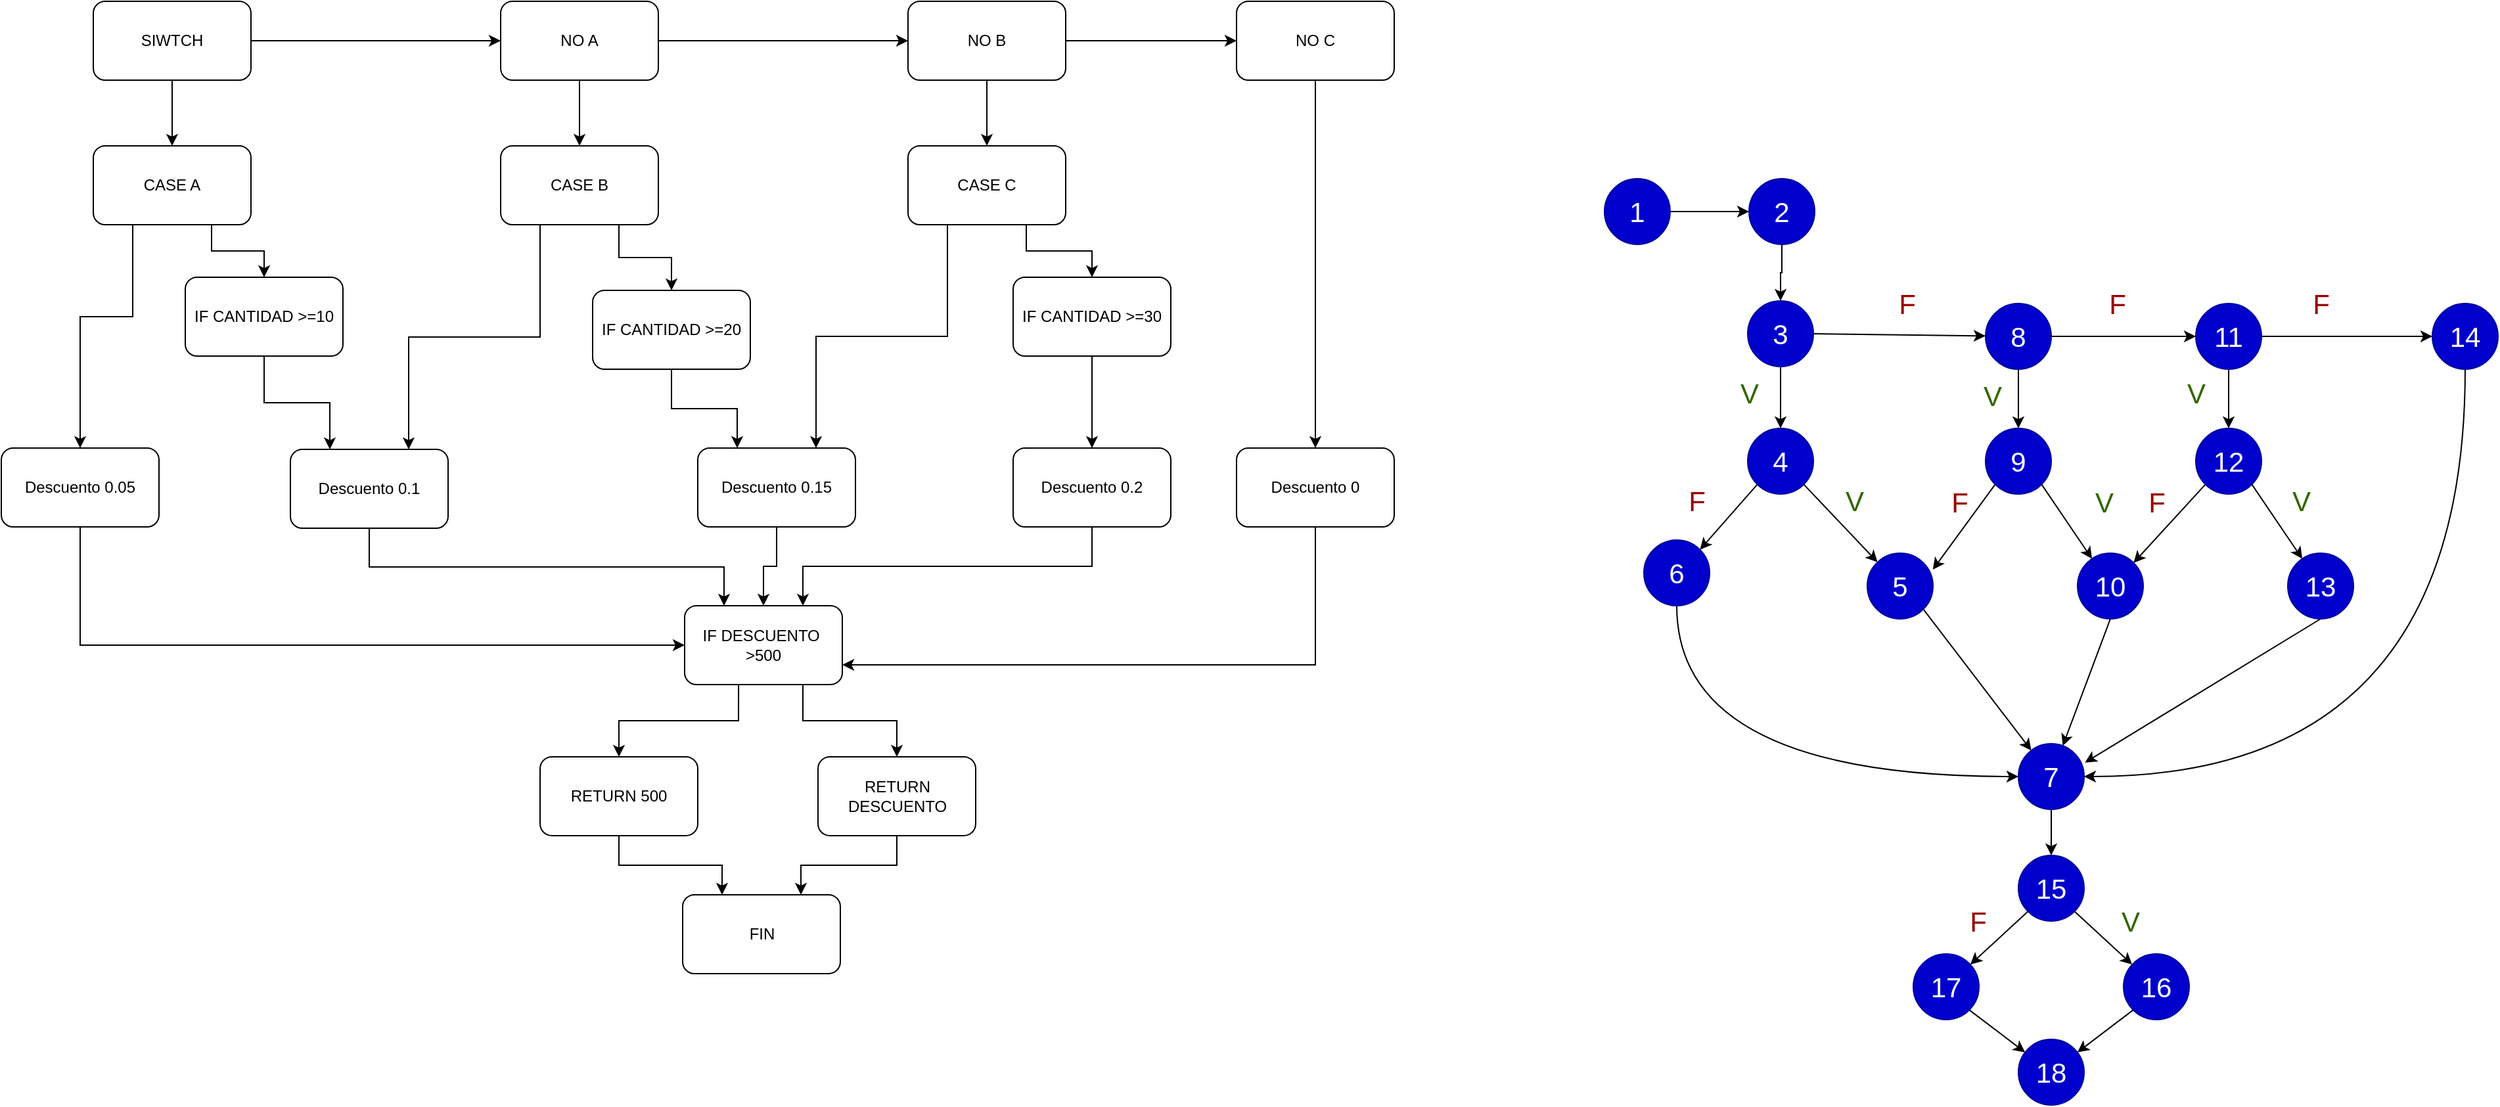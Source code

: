 <mxfile version="21.1.6" type="github">
  <diagram id="rw2Sq1U-5E8oASNh7x8d" name="Página-1">
    <mxGraphModel dx="1354" dy="740" grid="1" gridSize="10" guides="1" tooltips="1" connect="1" arrows="1" fold="1" page="1" pageScale="1" pageWidth="827" pageHeight="1169" math="0" shadow="0">
      <root>
        <mxCell id="0" />
        <mxCell id="1" parent="0" />
        <mxCell id="j6FeLxDgwrB_pysaz1K0-27" style="edgeStyle=orthogonalEdgeStyle;rounded=0;orthogonalLoop=1;jettySize=auto;html=1;exitX=0.75;exitY=1;exitDx=0;exitDy=0;entryX=0.5;entryY=0;entryDx=0;entryDy=0;" parent="1" source="j6FeLxDgwrB_pysaz1K0-2" target="j6FeLxDgwrB_pysaz1K0-3" edge="1">
          <mxGeometry relative="1" as="geometry" />
        </mxCell>
        <mxCell id="g2wx1lbz-RBGt1lOs8mh-1" style="edgeStyle=orthogonalEdgeStyle;rounded=0;orthogonalLoop=1;jettySize=auto;html=1;exitX=0.25;exitY=1;exitDx=0;exitDy=0;" parent="1" source="j6FeLxDgwrB_pysaz1K0-2" target="j6FeLxDgwrB_pysaz1K0-6" edge="1">
          <mxGeometry relative="1" as="geometry">
            <Array as="points">
              <mxPoint x="230" y="250" />
              <mxPoint x="190" y="250" />
            </Array>
          </mxGeometry>
        </mxCell>
        <mxCell id="j6FeLxDgwrB_pysaz1K0-2" value="CASE A" style="rounded=1;whiteSpace=wrap;html=1;" parent="1" vertex="1">
          <mxGeometry x="200" y="120" width="120" height="60" as="geometry" />
        </mxCell>
        <mxCell id="j6FeLxDgwrB_pysaz1K0-19" style="edgeStyle=orthogonalEdgeStyle;rounded=0;orthogonalLoop=1;jettySize=auto;html=1;exitX=0.5;exitY=1;exitDx=0;exitDy=0;entryX=0.25;entryY=0;entryDx=0;entryDy=0;" parent="1" source="j6FeLxDgwrB_pysaz1K0-3" target="j6FeLxDgwrB_pysaz1K0-4" edge="1">
          <mxGeometry relative="1" as="geometry" />
        </mxCell>
        <mxCell id="j6FeLxDgwrB_pysaz1K0-3" value="IF CANTIDAD &amp;gt;=10" style="rounded=1;whiteSpace=wrap;html=1;" parent="1" vertex="1">
          <mxGeometry x="270" y="220" width="120" height="60" as="geometry" />
        </mxCell>
        <mxCell id="j6FeLxDgwrB_pysaz1K0-49" style="edgeStyle=orthogonalEdgeStyle;rounded=0;orthogonalLoop=1;jettySize=auto;html=1;exitX=0.5;exitY=1;exitDx=0;exitDy=0;entryX=0.25;entryY=0;entryDx=0;entryDy=0;" parent="1" source="j6FeLxDgwrB_pysaz1K0-4" target="j6FeLxDgwrB_pysaz1K0-45" edge="1">
          <mxGeometry relative="1" as="geometry" />
        </mxCell>
        <mxCell id="j6FeLxDgwrB_pysaz1K0-4" value="Descuento 0.1" style="rounded=1;whiteSpace=wrap;html=1;" parent="1" vertex="1">
          <mxGeometry x="350" y="351" width="120" height="60" as="geometry" />
        </mxCell>
        <mxCell id="j6FeLxDgwrB_pysaz1K0-48" style="edgeStyle=orthogonalEdgeStyle;rounded=0;orthogonalLoop=1;jettySize=auto;html=1;exitX=0.5;exitY=1;exitDx=0;exitDy=0;entryX=0;entryY=0.5;entryDx=0;entryDy=0;" parent="1" source="j6FeLxDgwrB_pysaz1K0-6" target="j6FeLxDgwrB_pysaz1K0-45" edge="1">
          <mxGeometry relative="1" as="geometry" />
        </mxCell>
        <mxCell id="j6FeLxDgwrB_pysaz1K0-6" value="Descuento 0.05&lt;br&gt;" style="rounded=1;whiteSpace=wrap;html=1;" parent="1" vertex="1">
          <mxGeometry x="130" y="350" width="120" height="60" as="geometry" />
        </mxCell>
        <mxCell id="j6FeLxDgwrB_pysaz1K0-28" style="edgeStyle=orthogonalEdgeStyle;rounded=0;orthogonalLoop=1;jettySize=auto;html=1;exitX=0.25;exitY=1;exitDx=0;exitDy=0;entryX=0.75;entryY=0;entryDx=0;entryDy=0;" parent="1" source="j6FeLxDgwrB_pysaz1K0-7" target="j6FeLxDgwrB_pysaz1K0-4" edge="1">
          <mxGeometry relative="1" as="geometry">
            <mxPoint x="490" y="220" as="targetPoint" />
          </mxGeometry>
        </mxCell>
        <mxCell id="j6FeLxDgwrB_pysaz1K0-29" style="edgeStyle=orthogonalEdgeStyle;rounded=0;orthogonalLoop=1;jettySize=auto;html=1;exitX=0.75;exitY=1;exitDx=0;exitDy=0;" parent="1" source="j6FeLxDgwrB_pysaz1K0-7" target="j6FeLxDgwrB_pysaz1K0-8" edge="1">
          <mxGeometry relative="1" as="geometry" />
        </mxCell>
        <mxCell id="j6FeLxDgwrB_pysaz1K0-7" value="CASE B" style="rounded=1;whiteSpace=wrap;html=1;" parent="1" vertex="1">
          <mxGeometry x="510" y="120" width="120" height="60" as="geometry" />
        </mxCell>
        <mxCell id="j6FeLxDgwrB_pysaz1K0-25" style="edgeStyle=orthogonalEdgeStyle;rounded=0;orthogonalLoop=1;jettySize=auto;html=1;exitX=0.5;exitY=1;exitDx=0;exitDy=0;entryX=0.25;entryY=0;entryDx=0;entryDy=0;" parent="1" source="j6FeLxDgwrB_pysaz1K0-8" target="j6FeLxDgwrB_pysaz1K0-9" edge="1">
          <mxGeometry relative="1" as="geometry" />
        </mxCell>
        <mxCell id="j6FeLxDgwrB_pysaz1K0-8" value="IF CANTIDAD &amp;gt;=20" style="rounded=1;whiteSpace=wrap;html=1;" parent="1" vertex="1">
          <mxGeometry x="580" y="230" width="120" height="60" as="geometry" />
        </mxCell>
        <mxCell id="j6FeLxDgwrB_pysaz1K0-52" style="edgeStyle=orthogonalEdgeStyle;rounded=0;orthogonalLoop=1;jettySize=auto;html=1;exitX=0.5;exitY=1;exitDx=0;exitDy=0;entryX=0.5;entryY=0;entryDx=0;entryDy=0;" parent="1" source="j6FeLxDgwrB_pysaz1K0-9" target="j6FeLxDgwrB_pysaz1K0-45" edge="1">
          <mxGeometry relative="1" as="geometry" />
        </mxCell>
        <mxCell id="j6FeLxDgwrB_pysaz1K0-9" value="Descuento 0.15" style="rounded=1;whiteSpace=wrap;html=1;" parent="1" vertex="1">
          <mxGeometry x="660" y="350" width="120" height="60" as="geometry" />
        </mxCell>
        <mxCell id="j6FeLxDgwrB_pysaz1K0-31" style="edgeStyle=orthogonalEdgeStyle;rounded=0;orthogonalLoop=1;jettySize=auto;html=1;exitX=0.75;exitY=1;exitDx=0;exitDy=0;entryX=0.5;entryY=0;entryDx=0;entryDy=0;" parent="1" source="j6FeLxDgwrB_pysaz1K0-12" target="j6FeLxDgwrB_pysaz1K0-13" edge="1">
          <mxGeometry relative="1" as="geometry" />
        </mxCell>
        <mxCell id="j6FeLxDgwrB_pysaz1K0-12" value="CASE C" style="rounded=1;whiteSpace=wrap;html=1;" parent="1" vertex="1">
          <mxGeometry x="820" y="120" width="120" height="60" as="geometry" />
        </mxCell>
        <mxCell id="j6FeLxDgwrB_pysaz1K0-23" style="edgeStyle=orthogonalEdgeStyle;rounded=0;orthogonalLoop=1;jettySize=auto;html=1;exitX=0.5;exitY=1;exitDx=0;exitDy=0;entryX=0.5;entryY=0;entryDx=0;entryDy=0;" parent="1" source="j6FeLxDgwrB_pysaz1K0-13" target="j6FeLxDgwrB_pysaz1K0-14" edge="1">
          <mxGeometry relative="1" as="geometry" />
        </mxCell>
        <mxCell id="j6FeLxDgwrB_pysaz1K0-13" value="IF CANTIDAD &amp;gt;=30" style="rounded=1;whiteSpace=wrap;html=1;" parent="1" vertex="1">
          <mxGeometry x="900" y="220" width="120" height="60" as="geometry" />
        </mxCell>
        <mxCell id="j6FeLxDgwrB_pysaz1K0-51" style="edgeStyle=orthogonalEdgeStyle;rounded=0;orthogonalLoop=1;jettySize=auto;html=1;exitX=0.5;exitY=1;exitDx=0;exitDy=0;entryX=0.75;entryY=0;entryDx=0;entryDy=0;" parent="1" source="j6FeLxDgwrB_pysaz1K0-14" target="j6FeLxDgwrB_pysaz1K0-45" edge="1">
          <mxGeometry relative="1" as="geometry" />
        </mxCell>
        <mxCell id="j6FeLxDgwrB_pysaz1K0-14" value="Descuento 0.2" style="rounded=1;whiteSpace=wrap;html=1;" parent="1" vertex="1">
          <mxGeometry x="900" y="350" width="120" height="60" as="geometry" />
        </mxCell>
        <mxCell id="j6FeLxDgwrB_pysaz1K0-24" style="edgeStyle=orthogonalEdgeStyle;rounded=0;orthogonalLoop=1;jettySize=auto;html=1;exitX=0.25;exitY=1;exitDx=0;exitDy=0;entryX=0.75;entryY=0;entryDx=0;entryDy=0;" parent="1" source="j6FeLxDgwrB_pysaz1K0-12" target="j6FeLxDgwrB_pysaz1K0-9" edge="1">
          <mxGeometry relative="1" as="geometry">
            <mxPoint x="800" y="280" as="sourcePoint" />
          </mxGeometry>
        </mxCell>
        <mxCell id="j6FeLxDgwrB_pysaz1K0-50" style="edgeStyle=orthogonalEdgeStyle;rounded=0;orthogonalLoop=1;jettySize=auto;html=1;exitX=0.5;exitY=1;exitDx=0;exitDy=0;entryX=1;entryY=0.75;entryDx=0;entryDy=0;" parent="1" source="j6FeLxDgwrB_pysaz1K0-18" target="j6FeLxDgwrB_pysaz1K0-45" edge="1">
          <mxGeometry relative="1" as="geometry" />
        </mxCell>
        <mxCell id="j6FeLxDgwrB_pysaz1K0-18" value="Descuento 0" style="rounded=1;whiteSpace=wrap;html=1;" parent="1" vertex="1">
          <mxGeometry x="1070" y="350" width="120" height="60" as="geometry" />
        </mxCell>
        <mxCell id="j6FeLxDgwrB_pysaz1K0-41" style="edgeStyle=orthogonalEdgeStyle;rounded=0;orthogonalLoop=1;jettySize=auto;html=1;exitX=0.342;exitY=1;exitDx=0;exitDy=0;exitPerimeter=0;" parent="1" source="j6FeLxDgwrB_pysaz1K0-45" target="j6FeLxDgwrB_pysaz1K0-37" edge="1">
          <mxGeometry relative="1" as="geometry">
            <mxPoint x="590" y="690" as="sourcePoint" />
          </mxGeometry>
        </mxCell>
        <mxCell id="j6FeLxDgwrB_pysaz1K0-43" style="edgeStyle=orthogonalEdgeStyle;rounded=0;orthogonalLoop=1;jettySize=auto;html=1;exitX=0.5;exitY=1;exitDx=0;exitDy=0;entryX=0.25;entryY=0;entryDx=0;entryDy=0;" parent="1" source="j6FeLxDgwrB_pysaz1K0-37" target="j6FeLxDgwrB_pysaz1K0-40" edge="1">
          <mxGeometry relative="1" as="geometry" />
        </mxCell>
        <mxCell id="j6FeLxDgwrB_pysaz1K0-37" value="RETURN 500" style="rounded=1;whiteSpace=wrap;html=1;" parent="1" vertex="1">
          <mxGeometry x="540" y="585" width="120" height="60" as="geometry" />
        </mxCell>
        <mxCell id="j6FeLxDgwrB_pysaz1K0-42" style="edgeStyle=orthogonalEdgeStyle;rounded=0;orthogonalLoop=1;jettySize=auto;html=1;exitX=0.75;exitY=1;exitDx=0;exitDy=0;" parent="1" source="j6FeLxDgwrB_pysaz1K0-45" target="j6FeLxDgwrB_pysaz1K0-39" edge="1">
          <mxGeometry relative="1" as="geometry">
            <mxPoint x="793" y="690" as="sourcePoint" />
          </mxGeometry>
        </mxCell>
        <mxCell id="j6FeLxDgwrB_pysaz1K0-44" style="edgeStyle=orthogonalEdgeStyle;rounded=0;orthogonalLoop=1;jettySize=auto;html=1;exitX=0.5;exitY=1;exitDx=0;exitDy=0;entryX=0.75;entryY=0;entryDx=0;entryDy=0;" parent="1" source="j6FeLxDgwrB_pysaz1K0-39" target="j6FeLxDgwrB_pysaz1K0-40" edge="1">
          <mxGeometry relative="1" as="geometry" />
        </mxCell>
        <mxCell id="j6FeLxDgwrB_pysaz1K0-39" value="RETURN DESCUENTO" style="rounded=1;whiteSpace=wrap;html=1;" parent="1" vertex="1">
          <mxGeometry x="751.5" y="585" width="120" height="60" as="geometry" />
        </mxCell>
        <mxCell id="j6FeLxDgwrB_pysaz1K0-40" value="FIN" style="rounded=1;whiteSpace=wrap;html=1;" parent="1" vertex="1">
          <mxGeometry x="648.5" y="690" width="120" height="60" as="geometry" />
        </mxCell>
        <mxCell id="j6FeLxDgwrB_pysaz1K0-45" value="IF DESCUENTO&amp;nbsp; &amp;gt;500" style="rounded=1;whiteSpace=wrap;html=1;" parent="1" vertex="1">
          <mxGeometry x="650" y="470" width="120" height="60" as="geometry" />
        </mxCell>
        <mxCell id="j6FeLxDgwrB_pysaz1K0-57" style="edgeStyle=orthogonalEdgeStyle;rounded=0;orthogonalLoop=1;jettySize=auto;html=1;exitX=0.5;exitY=1;exitDx=0;exitDy=0;" parent="1" source="j6FeLxDgwrB_pysaz1K0-56" target="j6FeLxDgwrB_pysaz1K0-2" edge="1">
          <mxGeometry relative="1" as="geometry" />
        </mxCell>
        <mxCell id="j6FeLxDgwrB_pysaz1K0-62" style="edgeStyle=orthogonalEdgeStyle;rounded=0;orthogonalLoop=1;jettySize=auto;html=1;exitX=1;exitY=0.5;exitDx=0;exitDy=0;" parent="1" source="j6FeLxDgwrB_pysaz1K0-56" target="j6FeLxDgwrB_pysaz1K0-61" edge="1">
          <mxGeometry relative="1" as="geometry" />
        </mxCell>
        <mxCell id="j6FeLxDgwrB_pysaz1K0-56" value="SIWTCH" style="rounded=1;whiteSpace=wrap;html=1;" parent="1" vertex="1">
          <mxGeometry x="200" y="10" width="120" height="60" as="geometry" />
        </mxCell>
        <mxCell id="j6FeLxDgwrB_pysaz1K0-63" style="edgeStyle=orthogonalEdgeStyle;rounded=0;orthogonalLoop=1;jettySize=auto;html=1;exitX=0.5;exitY=1;exitDx=0;exitDy=0;entryX=0.5;entryY=0;entryDx=0;entryDy=0;" parent="1" source="j6FeLxDgwrB_pysaz1K0-61" target="j6FeLxDgwrB_pysaz1K0-7" edge="1">
          <mxGeometry relative="1" as="geometry" />
        </mxCell>
        <mxCell id="j6FeLxDgwrB_pysaz1K0-65" style="edgeStyle=orthogonalEdgeStyle;rounded=0;orthogonalLoop=1;jettySize=auto;html=1;exitX=1;exitY=0.5;exitDx=0;exitDy=0;entryX=0;entryY=0.5;entryDx=0;entryDy=0;" parent="1" source="j6FeLxDgwrB_pysaz1K0-61" target="j6FeLxDgwrB_pysaz1K0-64" edge="1">
          <mxGeometry relative="1" as="geometry" />
        </mxCell>
        <mxCell id="j6FeLxDgwrB_pysaz1K0-61" value="NO A" style="rounded=1;whiteSpace=wrap;html=1;" parent="1" vertex="1">
          <mxGeometry x="510" y="10" width="120" height="60" as="geometry" />
        </mxCell>
        <mxCell id="j6FeLxDgwrB_pysaz1K0-66" style="edgeStyle=orthogonalEdgeStyle;rounded=0;orthogonalLoop=1;jettySize=auto;html=1;exitX=0.5;exitY=1;exitDx=0;exitDy=0;entryX=0.5;entryY=0;entryDx=0;entryDy=0;" parent="1" source="j6FeLxDgwrB_pysaz1K0-64" target="j6FeLxDgwrB_pysaz1K0-12" edge="1">
          <mxGeometry relative="1" as="geometry" />
        </mxCell>
        <mxCell id="j6FeLxDgwrB_pysaz1K0-68" style="edgeStyle=orthogonalEdgeStyle;rounded=0;orthogonalLoop=1;jettySize=auto;html=1;exitX=1;exitY=0.5;exitDx=0;exitDy=0;" parent="1" source="j6FeLxDgwrB_pysaz1K0-64" target="j6FeLxDgwrB_pysaz1K0-67" edge="1">
          <mxGeometry relative="1" as="geometry" />
        </mxCell>
        <mxCell id="j6FeLxDgwrB_pysaz1K0-64" value="NO B" style="rounded=1;whiteSpace=wrap;html=1;" parent="1" vertex="1">
          <mxGeometry x="820" y="10" width="120" height="60" as="geometry" />
        </mxCell>
        <mxCell id="j6FeLxDgwrB_pysaz1K0-69" style="edgeStyle=orthogonalEdgeStyle;rounded=0;orthogonalLoop=1;jettySize=auto;html=1;exitX=0.5;exitY=1;exitDx=0;exitDy=0;entryX=0.5;entryY=0;entryDx=0;entryDy=0;" parent="1" source="j6FeLxDgwrB_pysaz1K0-67" target="j6FeLxDgwrB_pysaz1K0-18" edge="1">
          <mxGeometry relative="1" as="geometry">
            <mxPoint x="1130" y="120" as="targetPoint" />
          </mxGeometry>
        </mxCell>
        <mxCell id="j6FeLxDgwrB_pysaz1K0-67" value="NO C" style="rounded=1;whiteSpace=wrap;html=1;" parent="1" vertex="1">
          <mxGeometry x="1070" y="10" width="120" height="60" as="geometry" />
        </mxCell>
        <mxCell id="Bwqu2vsgAgHkEBCCEPfg-3" style="edgeStyle=orthogonalEdgeStyle;rounded=0;orthogonalLoop=1;jettySize=auto;html=1;exitX=1;exitY=0.5;exitDx=0;exitDy=0;fontSize=21;fontColor=#FFFFFF;" parent="1" source="Bwqu2vsgAgHkEBCCEPfg-1" target="Bwqu2vsgAgHkEBCCEPfg-2" edge="1">
          <mxGeometry relative="1" as="geometry" />
        </mxCell>
        <mxCell id="Bwqu2vsgAgHkEBCCEPfg-1" value="&lt;font color=&quot;#ffffff&quot; style=&quot;font-size: 21px;&quot;&gt;1&lt;/font&gt;" style="ellipse;whiteSpace=wrap;html=1;aspect=fixed;strokeColor=#000099;fillColor=#0000CC;" parent="1" vertex="1">
          <mxGeometry x="1350" y="145" width="50" height="50" as="geometry" />
        </mxCell>
        <mxCell id="Bwqu2vsgAgHkEBCCEPfg-5" style="edgeStyle=orthogonalEdgeStyle;rounded=0;orthogonalLoop=1;jettySize=auto;html=1;exitX=0.5;exitY=1;exitDx=0;exitDy=0;fontSize=21;fontColor=#FFFFFF;" parent="1" source="Bwqu2vsgAgHkEBCCEPfg-2" target="Bwqu2vsgAgHkEBCCEPfg-4" edge="1">
          <mxGeometry relative="1" as="geometry" />
        </mxCell>
        <mxCell id="Bwqu2vsgAgHkEBCCEPfg-2" value="&lt;font color=&quot;#ffffff&quot; style=&quot;font-size: 21px;&quot;&gt;2&lt;/font&gt;" style="ellipse;whiteSpace=wrap;html=1;aspect=fixed;strokeColor=#000099;fillColor=#0000CC;fontSize=21;fontColor=#FFFFFF;" parent="1" vertex="1">
          <mxGeometry x="1460" y="145" width="50" height="50" as="geometry" />
        </mxCell>
        <mxCell id="Bwqu2vsgAgHkEBCCEPfg-7" style="edgeStyle=orthogonalEdgeStyle;rounded=0;orthogonalLoop=1;jettySize=auto;html=1;exitX=0.5;exitY=1;exitDx=0;exitDy=0;fontSize=21;fontColor=#FFFFFF;" parent="1" source="Bwqu2vsgAgHkEBCCEPfg-4" target="Bwqu2vsgAgHkEBCCEPfg-6" edge="1">
          <mxGeometry relative="1" as="geometry" />
        </mxCell>
        <mxCell id="GSDasPkCe4dRCQIhtN8K-2" style="rounded=0;orthogonalLoop=1;jettySize=auto;html=1;exitX=1;exitY=0.5;exitDx=0;exitDy=0;" parent="1" source="Bwqu2vsgAgHkEBCCEPfg-4" target="GSDasPkCe4dRCQIhtN8K-1" edge="1">
          <mxGeometry relative="1" as="geometry" />
        </mxCell>
        <mxCell id="Bwqu2vsgAgHkEBCCEPfg-4" value="&lt;font color=&quot;#ffffff&quot; style=&quot;font-size: 21px;&quot;&gt;3&lt;/font&gt;" style="ellipse;whiteSpace=wrap;html=1;aspect=fixed;strokeColor=#000099;fillColor=#0000CC;fontSize=21;fontColor=#FFFFFF;" parent="1" vertex="1">
          <mxGeometry x="1459" y="238" width="50" height="50" as="geometry" />
        </mxCell>
        <mxCell id="Bwqu2vsgAgHkEBCCEPfg-10" style="edgeStyle=none;rounded=0;orthogonalLoop=1;jettySize=auto;html=1;exitX=0;exitY=1;exitDx=0;exitDy=0;entryX=1;entryY=0;entryDx=0;entryDy=0;fontSize=21;fontColor=#FFFFFF;" parent="1" source="Bwqu2vsgAgHkEBCCEPfg-6" target="Bwqu2vsgAgHkEBCCEPfg-8" edge="1">
          <mxGeometry relative="1" as="geometry" />
        </mxCell>
        <mxCell id="Bwqu2vsgAgHkEBCCEPfg-12" style="edgeStyle=none;rounded=0;orthogonalLoop=1;jettySize=auto;html=1;exitX=1;exitY=1;exitDx=0;exitDy=0;fontSize=21;fontColor=#FFFFFF;" parent="1" source="Bwqu2vsgAgHkEBCCEPfg-6" target="Bwqu2vsgAgHkEBCCEPfg-11" edge="1">
          <mxGeometry relative="1" as="geometry" />
        </mxCell>
        <mxCell id="Bwqu2vsgAgHkEBCCEPfg-6" value="&lt;font color=&quot;#ffffff&quot; style=&quot;font-size: 21px;&quot;&gt;4&lt;/font&gt;" style="ellipse;whiteSpace=wrap;html=1;aspect=fixed;strokeColor=#000099;fillColor=#0000CC;fontSize=21;fontColor=#FFFFFF;" parent="1" vertex="1">
          <mxGeometry x="1459" y="335" width="50" height="50" as="geometry" />
        </mxCell>
        <mxCell id="Bwqu2vsgAgHkEBCCEPfg-17" style="edgeStyle=orthogonalEdgeStyle;rounded=0;orthogonalLoop=1;jettySize=auto;html=1;exitX=0.5;exitY=1;exitDx=0;exitDy=0;entryX=0;entryY=0.5;entryDx=0;entryDy=0;fontSize=21;fontColor=#990000;curved=1;" parent="1" source="Bwqu2vsgAgHkEBCCEPfg-8" target="Bwqu2vsgAgHkEBCCEPfg-15" edge="1">
          <mxGeometry relative="1" as="geometry" />
        </mxCell>
        <mxCell id="Bwqu2vsgAgHkEBCCEPfg-8" value="&lt;font color=&quot;#ffffff&quot; style=&quot;font-size: 21px;&quot;&gt;6&lt;/font&gt;" style="ellipse;whiteSpace=wrap;html=1;aspect=fixed;strokeColor=#000099;fillColor=#0000CC;fontSize=21;fontColor=#FFFFFF;" parent="1" vertex="1">
          <mxGeometry x="1380" y="420" width="50" height="50" as="geometry" />
        </mxCell>
        <mxCell id="Bwqu2vsgAgHkEBCCEPfg-16" style="edgeStyle=none;rounded=0;orthogonalLoop=1;jettySize=auto;html=1;exitX=1;exitY=1;exitDx=0;exitDy=0;fontSize=21;fontColor=#990000;" parent="1" source="Bwqu2vsgAgHkEBCCEPfg-11" target="Bwqu2vsgAgHkEBCCEPfg-15" edge="1">
          <mxGeometry relative="1" as="geometry" />
        </mxCell>
        <mxCell id="Bwqu2vsgAgHkEBCCEPfg-11" value="&lt;font color=&quot;#ffffff&quot; style=&quot;font-size: 21px;&quot;&gt;5&lt;/font&gt;" style="ellipse;whiteSpace=wrap;html=1;aspect=fixed;strokeColor=#000099;fillColor=#0000CC;fontSize=21;fontColor=#FFFFFF;" parent="1" vertex="1">
          <mxGeometry x="1550" y="430" width="50" height="50" as="geometry" />
        </mxCell>
        <mxCell id="Bwqu2vsgAgHkEBCCEPfg-13" value="&lt;font color=&quot;#336600&quot;&gt;V&lt;/font&gt;" style="text;html=1;align=center;verticalAlign=middle;resizable=0;points=[];autosize=1;strokeColor=none;fillColor=none;fontSize=21;fontColor=#FFFFFF;" parent="1" vertex="1">
          <mxGeometry x="1520" y="370" width="40" height="40" as="geometry" />
        </mxCell>
        <mxCell id="Bwqu2vsgAgHkEBCCEPfg-14" value="&lt;font color=&quot;#990000&quot;&gt;F&lt;/font&gt;" style="text;html=1;align=center;verticalAlign=middle;resizable=0;points=[];autosize=1;strokeColor=none;fillColor=none;fontSize=21;fontColor=#336600;" parent="1" vertex="1">
          <mxGeometry x="1400" y="370" width="40" height="40" as="geometry" />
        </mxCell>
        <mxCell id="GSDasPkCe4dRCQIhtN8K-30" style="edgeStyle=orthogonalEdgeStyle;curved=1;rounded=0;orthogonalLoop=1;jettySize=auto;html=1;exitX=0.5;exitY=1;exitDx=0;exitDy=0;" parent="1" source="Bwqu2vsgAgHkEBCCEPfg-15" target="GSDasPkCe4dRCQIhtN8K-29" edge="1">
          <mxGeometry relative="1" as="geometry" />
        </mxCell>
        <mxCell id="Bwqu2vsgAgHkEBCCEPfg-15" value="&lt;font color=&quot;#ffffff&quot; style=&quot;font-size: 21px;&quot;&gt;7&lt;/font&gt;" style="ellipse;whiteSpace=wrap;html=1;aspect=fixed;strokeColor=#000099;fillColor=#0000CC;fontSize=21;fontColor=#FFFFFF;" parent="1" vertex="1">
          <mxGeometry x="1665" y="575" width="50" height="50" as="geometry" />
        </mxCell>
        <mxCell id="Bwqu2vsgAgHkEBCCEPfg-18" value="&lt;font color=&quot;#336600&quot;&gt;V&lt;/font&gt;" style="text;html=1;align=center;verticalAlign=middle;resizable=0;points=[];autosize=1;strokeColor=none;fillColor=none;fontSize=21;fontColor=#FFFFFF;" parent="1" vertex="1">
          <mxGeometry x="1440" y="288" width="40" height="40" as="geometry" />
        </mxCell>
        <mxCell id="GSDasPkCe4dRCQIhtN8K-4" style="edgeStyle=none;rounded=0;orthogonalLoop=1;jettySize=auto;html=1;exitX=0.5;exitY=1;exitDx=0;exitDy=0;" parent="1" source="GSDasPkCe4dRCQIhtN8K-1" target="GSDasPkCe4dRCQIhtN8K-3" edge="1">
          <mxGeometry relative="1" as="geometry" />
        </mxCell>
        <mxCell id="GSDasPkCe4dRCQIhtN8K-13" style="edgeStyle=none;rounded=0;orthogonalLoop=1;jettySize=auto;html=1;exitX=1;exitY=0.5;exitDx=0;exitDy=0;" parent="1" source="GSDasPkCe4dRCQIhtN8K-1" target="GSDasPkCe4dRCQIhtN8K-12" edge="1">
          <mxGeometry relative="1" as="geometry" />
        </mxCell>
        <mxCell id="GSDasPkCe4dRCQIhtN8K-1" value="&lt;font color=&quot;#ffffff&quot; style=&quot;font-size: 21px;&quot;&gt;8&lt;/font&gt;" style="ellipse;whiteSpace=wrap;html=1;aspect=fixed;strokeColor=#000099;fillColor=#0000CC;fontSize=21;fontColor=#FFFFFF;" parent="1" vertex="1">
          <mxGeometry x="1640" y="240" width="50" height="50" as="geometry" />
        </mxCell>
        <mxCell id="GSDasPkCe4dRCQIhtN8K-5" style="edgeStyle=none;rounded=0;orthogonalLoop=1;jettySize=auto;html=1;exitX=0;exitY=1;exitDx=0;exitDy=0;entryX=0.997;entryY=0.251;entryDx=0;entryDy=0;entryPerimeter=0;" parent="1" source="GSDasPkCe4dRCQIhtN8K-3" target="Bwqu2vsgAgHkEBCCEPfg-11" edge="1">
          <mxGeometry relative="1" as="geometry" />
        </mxCell>
        <mxCell id="GSDasPkCe4dRCQIhtN8K-8" style="edgeStyle=none;rounded=0;orthogonalLoop=1;jettySize=auto;html=1;exitX=1;exitY=1;exitDx=0;exitDy=0;" parent="1" source="GSDasPkCe4dRCQIhtN8K-3" target="GSDasPkCe4dRCQIhtN8K-7" edge="1">
          <mxGeometry relative="1" as="geometry" />
        </mxCell>
        <mxCell id="GSDasPkCe4dRCQIhtN8K-3" value="&lt;font color=&quot;#ffffff&quot; style=&quot;font-size: 21px;&quot;&gt;9&lt;/font&gt;" style="ellipse;whiteSpace=wrap;html=1;aspect=fixed;strokeColor=#000099;fillColor=#0000CC;fontSize=21;fontColor=#FFFFFF;" parent="1" vertex="1">
          <mxGeometry x="1640" y="335" width="50" height="50" as="geometry" />
        </mxCell>
        <mxCell id="GSDasPkCe4dRCQIhtN8K-6" value="&lt;font color=&quot;#990000&quot;&gt;F&lt;/font&gt;" style="text;html=1;align=center;verticalAlign=middle;resizable=0;points=[];autosize=1;strokeColor=none;fillColor=none;fontSize=21;fontColor=#336600;" parent="1" vertex="1">
          <mxGeometry x="1600" y="371" width="40" height="40" as="geometry" />
        </mxCell>
        <mxCell id="GSDasPkCe4dRCQIhtN8K-10" style="edgeStyle=none;rounded=0;orthogonalLoop=1;jettySize=auto;html=1;exitX=0.5;exitY=1;exitDx=0;exitDy=0;" parent="1" source="GSDasPkCe4dRCQIhtN8K-7" target="Bwqu2vsgAgHkEBCCEPfg-15" edge="1">
          <mxGeometry relative="1" as="geometry" />
        </mxCell>
        <mxCell id="GSDasPkCe4dRCQIhtN8K-7" value="&lt;font color=&quot;#ffffff&quot; style=&quot;font-size: 21px;&quot;&gt;10&lt;/font&gt;" style="ellipse;whiteSpace=wrap;html=1;aspect=fixed;strokeColor=#000099;fillColor=#0000CC;fontSize=21;fontColor=#FFFFFF;" parent="1" vertex="1">
          <mxGeometry x="1710" y="430" width="50" height="50" as="geometry" />
        </mxCell>
        <mxCell id="GSDasPkCe4dRCQIhtN8K-9" value="&lt;font color=&quot;#336600&quot;&gt;V&lt;/font&gt;" style="text;html=1;align=center;verticalAlign=middle;resizable=0;points=[];autosize=1;strokeColor=none;fillColor=none;fontSize=21;fontColor=#FFFFFF;" parent="1" vertex="1">
          <mxGeometry x="1710" y="371" width="40" height="40" as="geometry" />
        </mxCell>
        <mxCell id="GSDasPkCe4dRCQIhtN8K-11" value="&lt;font color=&quot;#990000&quot;&gt;F&lt;/font&gt;" style="text;html=1;align=center;verticalAlign=middle;resizable=0;points=[];autosize=1;strokeColor=none;fillColor=none;fontSize=21;fontColor=#336600;" parent="1" vertex="1">
          <mxGeometry x="1560" y="220" width="40" height="40" as="geometry" />
        </mxCell>
        <mxCell id="GSDasPkCe4dRCQIhtN8K-15" style="edgeStyle=none;rounded=0;orthogonalLoop=1;jettySize=auto;html=1;exitX=0.5;exitY=1;exitDx=0;exitDy=0;" parent="1" source="GSDasPkCe4dRCQIhtN8K-12" target="GSDasPkCe4dRCQIhtN8K-14" edge="1">
          <mxGeometry relative="1" as="geometry" />
        </mxCell>
        <mxCell id="GSDasPkCe4dRCQIhtN8K-26" style="edgeStyle=none;rounded=0;orthogonalLoop=1;jettySize=auto;html=1;exitX=1;exitY=0.5;exitDx=0;exitDy=0;" parent="1" source="GSDasPkCe4dRCQIhtN8K-12" target="GSDasPkCe4dRCQIhtN8K-25" edge="1">
          <mxGeometry relative="1" as="geometry" />
        </mxCell>
        <mxCell id="GSDasPkCe4dRCQIhtN8K-12" value="&lt;font color=&quot;#ffffff&quot; style=&quot;font-size: 21px;&quot;&gt;11&lt;/font&gt;" style="ellipse;whiteSpace=wrap;html=1;aspect=fixed;strokeColor=#000099;fillColor=#0000CC;fontSize=21;fontColor=#FFFFFF;" parent="1" vertex="1">
          <mxGeometry x="1800" y="240" width="50" height="50" as="geometry" />
        </mxCell>
        <mxCell id="GSDasPkCe4dRCQIhtN8K-16" style="edgeStyle=none;rounded=0;orthogonalLoop=1;jettySize=auto;html=1;exitX=0;exitY=1;exitDx=0;exitDy=0;entryX=1;entryY=0;entryDx=0;entryDy=0;" parent="1" source="GSDasPkCe4dRCQIhtN8K-14" target="GSDasPkCe4dRCQIhtN8K-7" edge="1">
          <mxGeometry relative="1" as="geometry" />
        </mxCell>
        <mxCell id="GSDasPkCe4dRCQIhtN8K-19" style="edgeStyle=none;rounded=0;orthogonalLoop=1;jettySize=auto;html=1;exitX=1;exitY=1;exitDx=0;exitDy=0;" parent="1" source="GSDasPkCe4dRCQIhtN8K-14" target="GSDasPkCe4dRCQIhtN8K-18" edge="1">
          <mxGeometry relative="1" as="geometry" />
        </mxCell>
        <mxCell id="GSDasPkCe4dRCQIhtN8K-14" value="&lt;font color=&quot;#ffffff&quot; style=&quot;font-size: 21px;&quot;&gt;12&lt;/font&gt;" style="ellipse;whiteSpace=wrap;html=1;aspect=fixed;strokeColor=#000099;fillColor=#0000CC;fontSize=21;fontColor=#FFFFFF;" parent="1" vertex="1">
          <mxGeometry x="1800" y="335" width="50" height="50" as="geometry" />
        </mxCell>
        <mxCell id="GSDasPkCe4dRCQIhtN8K-17" value="&lt;font color=&quot;#990000&quot;&gt;F&lt;/font&gt;" style="text;html=1;align=center;verticalAlign=middle;resizable=0;points=[];autosize=1;strokeColor=none;fillColor=none;fontSize=21;fontColor=#336600;" parent="1" vertex="1">
          <mxGeometry x="1750" y="371" width="40" height="40" as="geometry" />
        </mxCell>
        <mxCell id="GSDasPkCe4dRCQIhtN8K-21" style="edgeStyle=none;rounded=0;orthogonalLoop=1;jettySize=auto;html=1;exitX=0.5;exitY=1;exitDx=0;exitDy=0;entryX=1.013;entryY=0.287;entryDx=0;entryDy=0;entryPerimeter=0;" parent="1" source="GSDasPkCe4dRCQIhtN8K-18" target="Bwqu2vsgAgHkEBCCEPfg-15" edge="1">
          <mxGeometry relative="1" as="geometry" />
        </mxCell>
        <mxCell id="GSDasPkCe4dRCQIhtN8K-18" value="&lt;font color=&quot;#ffffff&quot; style=&quot;font-size: 21px;&quot;&gt;13&lt;/font&gt;" style="ellipse;whiteSpace=wrap;html=1;aspect=fixed;strokeColor=#000099;fillColor=#0000CC;fontSize=21;fontColor=#FFFFFF;" parent="1" vertex="1">
          <mxGeometry x="1870" y="430" width="50" height="50" as="geometry" />
        </mxCell>
        <mxCell id="GSDasPkCe4dRCQIhtN8K-20" value="&lt;font color=&quot;#336600&quot;&gt;V&lt;/font&gt;" style="text;html=1;align=center;verticalAlign=middle;resizable=0;points=[];autosize=1;strokeColor=none;fillColor=none;fontSize=21;fontColor=#FFFFFF;" parent="1" vertex="1">
          <mxGeometry x="1860" y="370" width="40" height="40" as="geometry" />
        </mxCell>
        <mxCell id="GSDasPkCe4dRCQIhtN8K-22" value="&lt;font color=&quot;#990000&quot;&gt;F&lt;/font&gt;" style="text;html=1;align=center;verticalAlign=middle;resizable=0;points=[];autosize=1;strokeColor=none;fillColor=none;fontSize=21;fontColor=#336600;" parent="1" vertex="1">
          <mxGeometry x="1720" y="220" width="40" height="40" as="geometry" />
        </mxCell>
        <mxCell id="GSDasPkCe4dRCQIhtN8K-23" value="&lt;font color=&quot;#336600&quot;&gt;V&lt;/font&gt;" style="text;html=1;align=center;verticalAlign=middle;resizable=0;points=[];autosize=1;strokeColor=none;fillColor=none;fontSize=21;fontColor=#FFFFFF;" parent="1" vertex="1">
          <mxGeometry x="1625" y="290" width="40" height="40" as="geometry" />
        </mxCell>
        <mxCell id="GSDasPkCe4dRCQIhtN8K-24" value="&lt;font color=&quot;#336600&quot;&gt;V&lt;/font&gt;" style="text;html=1;align=center;verticalAlign=middle;resizable=0;points=[];autosize=1;strokeColor=none;fillColor=none;fontSize=21;fontColor=#FFFFFF;" parent="1" vertex="1">
          <mxGeometry x="1780" y="288" width="40" height="40" as="geometry" />
        </mxCell>
        <mxCell id="GSDasPkCe4dRCQIhtN8K-28" style="edgeStyle=orthogonalEdgeStyle;curved=1;rounded=0;orthogonalLoop=1;jettySize=auto;html=1;exitX=0.5;exitY=1;exitDx=0;exitDy=0;entryX=1;entryY=0.5;entryDx=0;entryDy=0;" parent="1" source="GSDasPkCe4dRCQIhtN8K-25" target="Bwqu2vsgAgHkEBCCEPfg-15" edge="1">
          <mxGeometry relative="1" as="geometry" />
        </mxCell>
        <mxCell id="GSDasPkCe4dRCQIhtN8K-25" value="&lt;font color=&quot;#ffffff&quot; style=&quot;font-size: 21px;&quot;&gt;14&lt;/font&gt;" style="ellipse;whiteSpace=wrap;html=1;aspect=fixed;strokeColor=#000099;fillColor=#0000CC;fontSize=21;fontColor=#FFFFFF;" parent="1" vertex="1">
          <mxGeometry x="1980" y="240" width="50" height="50" as="geometry" />
        </mxCell>
        <mxCell id="GSDasPkCe4dRCQIhtN8K-27" value="&lt;font color=&quot;#990000&quot;&gt;F&lt;/font&gt;" style="text;html=1;align=center;verticalAlign=middle;resizable=0;points=[];autosize=1;strokeColor=none;fillColor=none;fontSize=21;fontColor=#336600;" parent="1" vertex="1">
          <mxGeometry x="1875" y="220" width="40" height="40" as="geometry" />
        </mxCell>
        <mxCell id="GSDasPkCe4dRCQIhtN8K-32" style="rounded=0;orthogonalLoop=1;jettySize=auto;html=1;exitX=0;exitY=1;exitDx=0;exitDy=0;" parent="1" source="GSDasPkCe4dRCQIhtN8K-29" target="GSDasPkCe4dRCQIhtN8K-31" edge="1">
          <mxGeometry relative="1" as="geometry" />
        </mxCell>
        <mxCell id="GSDasPkCe4dRCQIhtN8K-34" style="rounded=0;orthogonalLoop=1;jettySize=auto;html=1;exitX=1;exitY=1;exitDx=0;exitDy=0;" parent="1" source="GSDasPkCe4dRCQIhtN8K-29" target="GSDasPkCe4dRCQIhtN8K-33" edge="1">
          <mxGeometry relative="1" as="geometry" />
        </mxCell>
        <mxCell id="GSDasPkCe4dRCQIhtN8K-29" value="&lt;font color=&quot;#ffffff&quot; style=&quot;font-size: 21px;&quot;&gt;15&lt;/font&gt;" style="ellipse;whiteSpace=wrap;html=1;aspect=fixed;strokeColor=#000099;fillColor=#0000CC;fontSize=21;fontColor=#FFFFFF;" parent="1" vertex="1">
          <mxGeometry x="1665" y="660" width="50" height="50" as="geometry" />
        </mxCell>
        <mxCell id="GSDasPkCe4dRCQIhtN8K-38" style="edgeStyle=none;rounded=0;orthogonalLoop=1;jettySize=auto;html=1;exitX=1;exitY=1;exitDx=0;exitDy=0;" parent="1" source="GSDasPkCe4dRCQIhtN8K-31" target="GSDasPkCe4dRCQIhtN8K-37" edge="1">
          <mxGeometry relative="1" as="geometry" />
        </mxCell>
        <mxCell id="GSDasPkCe4dRCQIhtN8K-31" value="&lt;font color=&quot;#ffffff&quot; style=&quot;font-size: 21px;&quot;&gt;17&lt;/font&gt;" style="ellipse;whiteSpace=wrap;html=1;aspect=fixed;strokeColor=#000099;fillColor=#0000CC;fontSize=21;fontColor=#FFFFFF;" parent="1" vertex="1">
          <mxGeometry x="1585" y="735" width="50" height="50" as="geometry" />
        </mxCell>
        <mxCell id="GSDasPkCe4dRCQIhtN8K-39" style="edgeStyle=none;rounded=0;orthogonalLoop=1;jettySize=auto;html=1;exitX=0;exitY=1;exitDx=0;exitDy=0;" parent="1" source="GSDasPkCe4dRCQIhtN8K-33" target="GSDasPkCe4dRCQIhtN8K-37" edge="1">
          <mxGeometry relative="1" as="geometry" />
        </mxCell>
        <mxCell id="GSDasPkCe4dRCQIhtN8K-33" value="&lt;font color=&quot;#ffffff&quot; style=&quot;font-size: 21px;&quot;&gt;16&lt;/font&gt;" style="ellipse;whiteSpace=wrap;html=1;aspect=fixed;strokeColor=#000099;fillColor=#0000CC;fontSize=21;fontColor=#FFFFFF;" parent="1" vertex="1">
          <mxGeometry x="1745" y="735" width="50" height="50" as="geometry" />
        </mxCell>
        <mxCell id="GSDasPkCe4dRCQIhtN8K-35" value="&lt;font color=&quot;#990000&quot;&gt;F&lt;/font&gt;" style="text;html=1;align=center;verticalAlign=middle;resizable=0;points=[];autosize=1;strokeColor=none;fillColor=none;fontSize=21;fontColor=#336600;" parent="1" vertex="1">
          <mxGeometry x="1614" y="690" width="40" height="40" as="geometry" />
        </mxCell>
        <mxCell id="GSDasPkCe4dRCQIhtN8K-36" value="&lt;font color=&quot;#336600&quot;&gt;V&lt;/font&gt;" style="text;html=1;align=center;verticalAlign=middle;resizable=0;points=[];autosize=1;strokeColor=none;fillColor=none;fontSize=21;fontColor=#FFFFFF;" parent="1" vertex="1">
          <mxGeometry x="1730" y="690" width="40" height="40" as="geometry" />
        </mxCell>
        <mxCell id="GSDasPkCe4dRCQIhtN8K-37" value="&lt;font color=&quot;#ffffff&quot; style=&quot;font-size: 21px;&quot;&gt;18&lt;/font&gt;" style="ellipse;whiteSpace=wrap;html=1;aspect=fixed;strokeColor=#000099;fillColor=#0000CC;fontSize=21;fontColor=#FFFFFF;" parent="1" vertex="1">
          <mxGeometry x="1665" y="800" width="50" height="50" as="geometry" />
        </mxCell>
      </root>
    </mxGraphModel>
  </diagram>
</mxfile>

